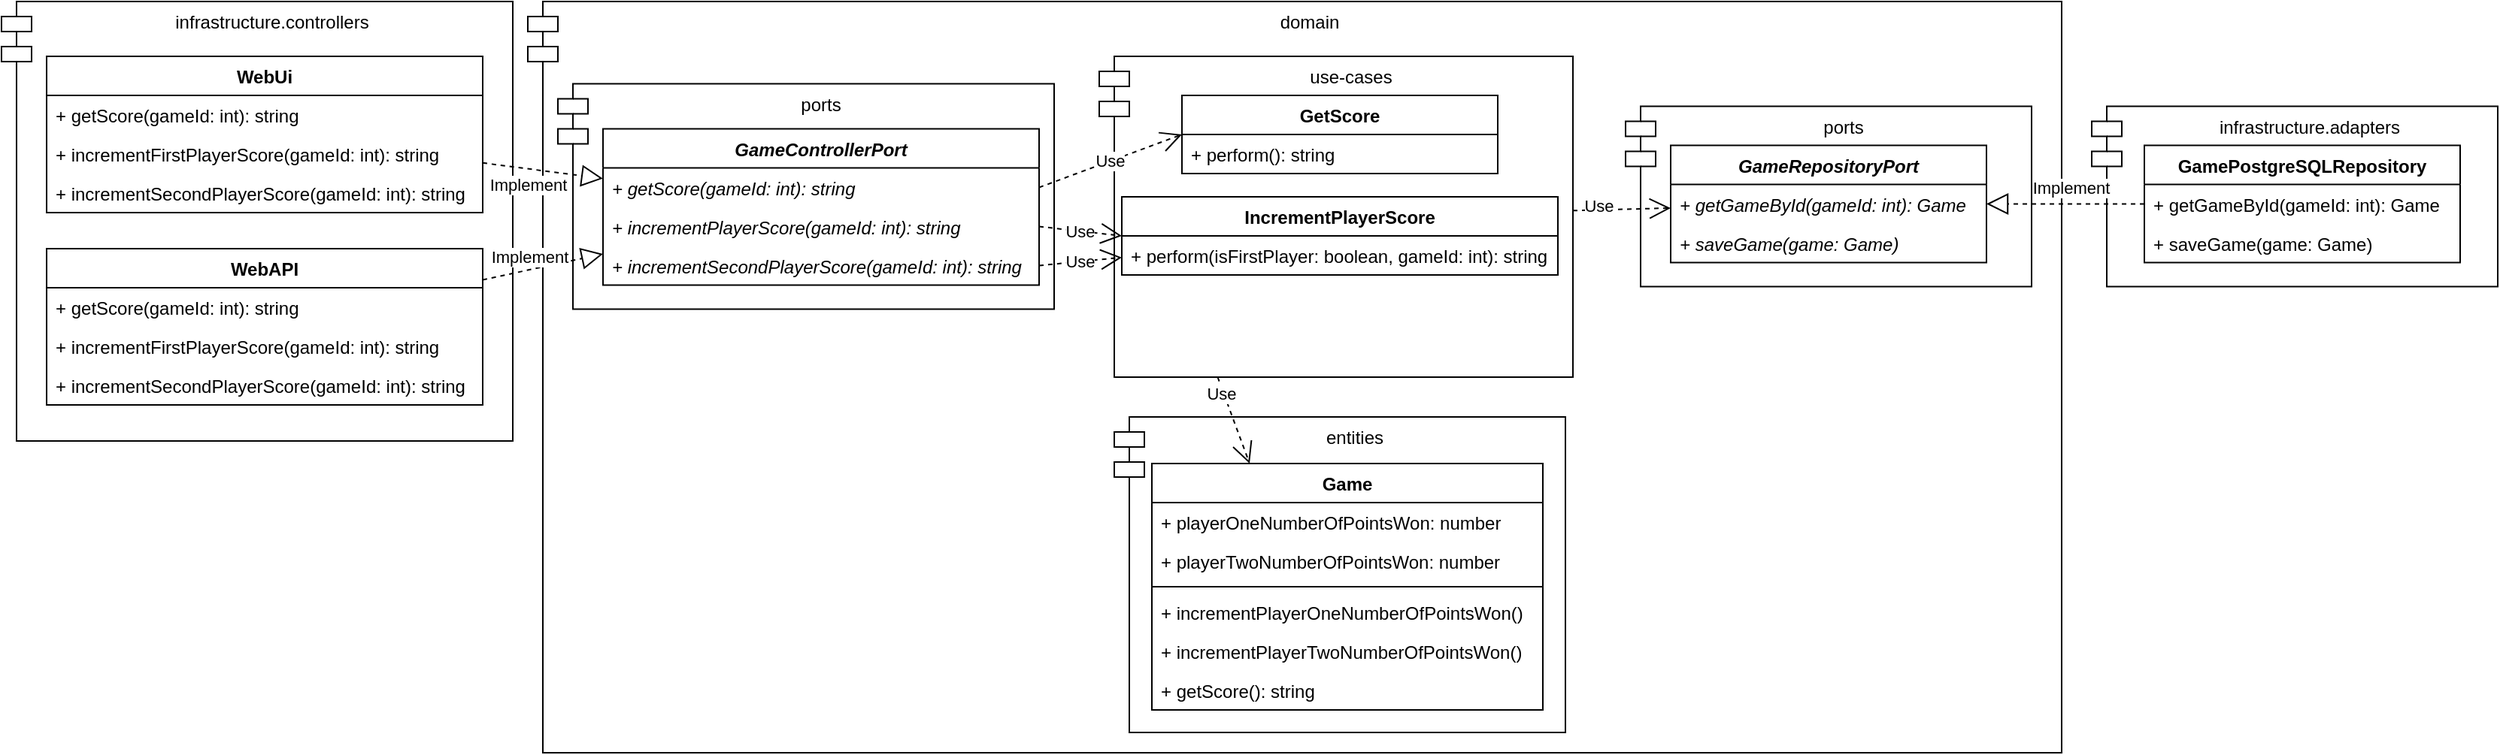 <mxfile version="20.3.0" type="device" pages="2"><diagram id="ojNDFxagr50KC-a19ceZ" name="Class diagram"><mxGraphModel dx="2272" dy="1931" grid="1" gridSize="10" guides="1" tooltips="1" connect="1" arrows="1" fold="1" page="1" pageScale="1" pageWidth="850" pageHeight="1100" math="0" shadow="0"><root><mxCell id="0"/><mxCell id="1" parent="0"/><mxCell id="hk1WSWQQliRzPto-B0Du-33" value="domain" style="shape=module;align=left;spacingLeft=20;align=center;verticalAlign=top;" vertex="1" parent="1"><mxGeometry x="220" y="-320" width="1020" height="500" as="geometry"/></mxCell><mxCell id="zje2Cv_19R7gHvAVUqky-26" value="ports" style="shape=module;align=left;spacingLeft=20;align=center;verticalAlign=top;" parent="1" vertex="1"><mxGeometry x="240" y="-265.25" width="330" height="150" as="geometry"/></mxCell><mxCell id="zje2Cv_19R7gHvAVUqky-25" value="use-cases" style="shape=module;align=left;spacingLeft=20;align=center;verticalAlign=top;" parent="1" vertex="1"><mxGeometry x="600" y="-283.5" width="315" height="213.5" as="geometry"/></mxCell><mxCell id="zje2Cv_19R7gHvAVUqky-24" value="infrastructure.controllers" style="shape=module;align=left;spacingLeft=20;align=center;verticalAlign=top;" parent="1" vertex="1"><mxGeometry x="-130" y="-320" width="340" height="292.5" as="geometry"/></mxCell><mxCell id="zje2Cv_19R7gHvAVUqky-2" value="WebUi" style="swimlane;fontStyle=1;childLayout=stackLayout;horizontal=1;startSize=26;fillColor=none;horizontalStack=0;resizeParent=1;resizeParentMax=0;resizeLast=0;collapsible=1;marginBottom=0;" parent="1" vertex="1"><mxGeometry x="-100" y="-283.5" width="290" height="104" as="geometry"/></mxCell><mxCell id="zje2Cv_19R7gHvAVUqky-3" value="+ getScore(gameId: int): string" style="text;strokeColor=none;fillColor=none;align=left;verticalAlign=top;spacingLeft=4;spacingRight=4;overflow=hidden;rotatable=0;points=[[0,0.5],[1,0.5]];portConstraint=eastwest;" parent="zje2Cv_19R7gHvAVUqky-2" vertex="1"><mxGeometry y="26" width="290" height="26" as="geometry"/></mxCell><mxCell id="zje2Cv_19R7gHvAVUqky-4" value="+ incrementFirstPlayerScore(gameId: int): string" style="text;strokeColor=none;fillColor=none;align=left;verticalAlign=top;spacingLeft=4;spacingRight=4;overflow=hidden;rotatable=0;points=[[0,0.5],[1,0.5]];portConstraint=eastwest;" parent="zje2Cv_19R7gHvAVUqky-2" vertex="1"><mxGeometry y="52" width="290" height="26" as="geometry"/></mxCell><mxCell id="zje2Cv_19R7gHvAVUqky-6" value="+ incrementSecondPlayerScore(gameId: int): string" style="text;strokeColor=none;fillColor=none;align=left;verticalAlign=top;spacingLeft=4;spacingRight=4;overflow=hidden;rotatable=0;points=[[0,0.5],[1,0.5]];portConstraint=eastwest;" parent="zje2Cv_19R7gHvAVUqky-2" vertex="1"><mxGeometry y="78" width="290" height="26" as="geometry"/></mxCell><mxCell id="zje2Cv_19R7gHvAVUqky-7" value="WebAPI" style="swimlane;fontStyle=1;childLayout=stackLayout;horizontal=1;startSize=26;fillColor=none;horizontalStack=0;resizeParent=1;resizeParentMax=0;resizeLast=0;collapsible=1;marginBottom=0;" parent="1" vertex="1"><mxGeometry x="-100" y="-155.5" width="290" height="104" as="geometry"/></mxCell><mxCell id="zje2Cv_19R7gHvAVUqky-8" value="+ getScore(gameId: int): string" style="text;strokeColor=none;fillColor=none;align=left;verticalAlign=top;spacingLeft=4;spacingRight=4;overflow=hidden;rotatable=0;points=[[0,0.5],[1,0.5]];portConstraint=eastwest;" parent="zje2Cv_19R7gHvAVUqky-7" vertex="1"><mxGeometry y="26" width="290" height="26" as="geometry"/></mxCell><mxCell id="zje2Cv_19R7gHvAVUqky-9" value="+ incrementFirstPlayerScore(gameId: int): string" style="text;strokeColor=none;fillColor=none;align=left;verticalAlign=top;spacingLeft=4;spacingRight=4;overflow=hidden;rotatable=0;points=[[0,0.5],[1,0.5]];portConstraint=eastwest;" parent="zje2Cv_19R7gHvAVUqky-7" vertex="1"><mxGeometry y="52" width="290" height="26" as="geometry"/></mxCell><mxCell id="zje2Cv_19R7gHvAVUqky-10" value="+ incrementSecondPlayerScore(gameId: int): string" style="text;strokeColor=none;fillColor=none;align=left;verticalAlign=top;spacingLeft=4;spacingRight=4;overflow=hidden;rotatable=0;points=[[0,0.5],[1,0.5]];portConstraint=eastwest;" parent="zje2Cv_19R7gHvAVUqky-7" vertex="1"><mxGeometry y="78" width="290" height="26" as="geometry"/></mxCell><mxCell id="zje2Cv_19R7gHvAVUqky-11" value="GameControllerPort" style="swimlane;fontStyle=3;childLayout=stackLayout;horizontal=1;startSize=26;fillColor=none;horizontalStack=0;resizeParent=1;resizeParentMax=0;resizeLast=0;collapsible=1;marginBottom=0;" parent="1" vertex="1"><mxGeometry x="270" y="-235.25" width="290" height="104" as="geometry"/></mxCell><mxCell id="zje2Cv_19R7gHvAVUqky-12" value="+ getScore(gameId: int): string" style="text;strokeColor=none;fillColor=none;align=left;verticalAlign=top;spacingLeft=4;spacingRight=4;overflow=hidden;rotatable=0;points=[[0,0.5],[1,0.5]];portConstraint=eastwest;fontStyle=2" parent="zje2Cv_19R7gHvAVUqky-11" vertex="1"><mxGeometry y="26" width="290" height="26" as="geometry"/></mxCell><mxCell id="zje2Cv_19R7gHvAVUqky-13" value="+ incrementPlayerScore(gameId: int): string" style="text;strokeColor=none;fillColor=none;align=left;verticalAlign=top;spacingLeft=4;spacingRight=4;overflow=hidden;rotatable=0;points=[[0,0.5],[1,0.5]];portConstraint=eastwest;fontStyle=2" parent="zje2Cv_19R7gHvAVUqky-11" vertex="1"><mxGeometry y="52" width="290" height="26" as="geometry"/></mxCell><mxCell id="zje2Cv_19R7gHvAVUqky-14" value="+ incrementSecondPlayerScore(gameId: int): string" style="text;strokeColor=none;fillColor=none;align=left;verticalAlign=top;spacingLeft=4;spacingRight=4;overflow=hidden;rotatable=0;points=[[0,0.5],[1,0.5]];portConstraint=eastwest;fontStyle=2" parent="zje2Cv_19R7gHvAVUqky-11" vertex="1"><mxGeometry y="78" width="290" height="26" as="geometry"/></mxCell><mxCell id="zje2Cv_19R7gHvAVUqky-15" value="" style="endArrow=block;dashed=1;endFill=0;endSize=12;html=1;rounded=0;" parent="1" source="zje2Cv_19R7gHvAVUqky-2" target="zje2Cv_19R7gHvAVUqky-11" edge="1"><mxGeometry width="160" relative="1" as="geometry"><mxPoint x="340" y="-0.25" as="sourcePoint"/><mxPoint x="500" y="-0.25" as="targetPoint"/></mxGeometry></mxCell><mxCell id="hk1WSWQQliRzPto-B0Du-21" value="Implement" style="edgeLabel;html=1;align=center;verticalAlign=middle;resizable=0;points=[];" vertex="1" connectable="0" parent="zje2Cv_19R7gHvAVUqky-15"><mxGeometry x="-0.342" y="-1" relative="1" as="geometry"><mxPoint x="4" y="10" as="offset"/></mxGeometry></mxCell><mxCell id="zje2Cv_19R7gHvAVUqky-16" value="" style="endArrow=block;dashed=1;endFill=0;endSize=12;html=1;rounded=0;" parent="1" source="zje2Cv_19R7gHvAVUqky-7" target="zje2Cv_19R7gHvAVUqky-11" edge="1"><mxGeometry width="160" relative="1" as="geometry"><mxPoint x="248.111" y="119.75" as="sourcePoint"/><mxPoint x="361.889" y="-136.25" as="targetPoint"/></mxGeometry></mxCell><mxCell id="hk1WSWQQliRzPto-B0Du-20" value="Implement" style="edgeLabel;html=1;align=center;verticalAlign=middle;resizable=0;points=[];" vertex="1" connectable="0" parent="zje2Cv_19R7gHvAVUqky-16"><mxGeometry x="-0.529" y="-1" relative="1" as="geometry"><mxPoint x="11" y="-12" as="offset"/></mxGeometry></mxCell><mxCell id="zje2Cv_19R7gHvAVUqky-19" value="IncrementPlayerScore" style="swimlane;fontStyle=1;childLayout=stackLayout;horizontal=1;startSize=26;fillColor=none;horizontalStack=0;resizeParent=1;resizeParentMax=0;resizeLast=0;collapsible=1;marginBottom=0;" parent="1" vertex="1"><mxGeometry x="615" y="-190" width="290" height="52" as="geometry"/></mxCell><mxCell id="zje2Cv_19R7gHvAVUqky-20" value="+ perform(isFirstPlayer: boolean, gameId: int): string" style="text;strokeColor=none;fillColor=none;align=left;verticalAlign=top;spacingLeft=4;spacingRight=4;overflow=hidden;rotatable=0;points=[[0,0.5],[1,0.5]];portConstraint=eastwest;" parent="zje2Cv_19R7gHvAVUqky-19" vertex="1"><mxGeometry y="26" width="290" height="26" as="geometry"/></mxCell><mxCell id="zje2Cv_19R7gHvAVUqky-33" value="infrastructure.adapters" style="shape=module;align=left;spacingLeft=20;align=center;verticalAlign=top;" parent="1" vertex="1"><mxGeometry x="1260" y="-250.25" width="270" height="120" as="geometry"/></mxCell><mxCell id="zje2Cv_19R7gHvAVUqky-34" value="GamePostgreSQLRepository" style="swimlane;fontStyle=1;childLayout=stackLayout;horizontal=1;startSize=26;fillColor=none;horizontalStack=0;resizeParent=1;resizeParentMax=0;resizeLast=0;collapsible=1;marginBottom=0;" parent="1" vertex="1"><mxGeometry x="1295" y="-224.25" width="210" height="78" as="geometry"/></mxCell><mxCell id="zje2Cv_19R7gHvAVUqky-35" value="+ getGameById(gameId: int): Game" style="text;strokeColor=none;fillColor=none;align=left;verticalAlign=top;spacingLeft=4;spacingRight=4;overflow=hidden;rotatable=0;points=[[0,0.5],[1,0.5]];portConstraint=eastwest;" parent="zje2Cv_19R7gHvAVUqky-34" vertex="1"><mxGeometry y="26" width="210" height="26" as="geometry"/></mxCell><mxCell id="zje2Cv_19R7gHvAVUqky-36" value="+ saveGame(game: Game)" style="text;strokeColor=none;fillColor=none;align=left;verticalAlign=top;spacingLeft=4;spacingRight=4;overflow=hidden;rotatable=0;points=[[0,0.5],[1,0.5]];portConstraint=eastwest;" parent="zje2Cv_19R7gHvAVUqky-34" vertex="1"><mxGeometry y="52" width="210" height="26" as="geometry"/></mxCell><mxCell id="zje2Cv_19R7gHvAVUqky-47" value="entities" style="shape=module;align=left;spacingLeft=20;align=center;verticalAlign=top;" parent="1" vertex="1"><mxGeometry x="610" y="-43.5" width="300" height="210" as="geometry"/></mxCell><mxCell id="hk1WSWQQliRzPto-B0Du-6" value="ports" style="shape=module;align=left;spacingLeft=20;align=center;verticalAlign=top;" vertex="1" parent="1"><mxGeometry x="950" y="-250.25" width="270" height="120" as="geometry"/></mxCell><mxCell id="hk1WSWQQliRzPto-B0Du-11" value="GameRepositoryPort" style="swimlane;fontStyle=3;childLayout=stackLayout;horizontal=1;startSize=26;fillColor=none;horizontalStack=0;resizeParent=1;resizeParentMax=0;resizeLast=0;collapsible=1;marginBottom=0;" vertex="1" parent="1"><mxGeometry x="980" y="-224.25" width="210" height="78" as="geometry"/></mxCell><mxCell id="hk1WSWQQliRzPto-B0Du-12" value="+ getGameById(gameId: int): Game" style="text;strokeColor=none;fillColor=none;align=left;verticalAlign=top;spacingLeft=4;spacingRight=4;overflow=hidden;rotatable=0;points=[[0,0.5],[1,0.5]];portConstraint=eastwest;fontStyle=2" vertex="1" parent="hk1WSWQQliRzPto-B0Du-11"><mxGeometry y="26" width="210" height="26" as="geometry"/></mxCell><mxCell id="hk1WSWQQliRzPto-B0Du-13" value="+ saveGame(game: Game)" style="text;strokeColor=none;fillColor=none;align=left;verticalAlign=top;spacingLeft=4;spacingRight=4;overflow=hidden;rotatable=0;points=[[0,0.5],[1,0.5]];portConstraint=eastwest;fontStyle=2" vertex="1" parent="hk1WSWQQliRzPto-B0Du-11"><mxGeometry y="52" width="210" height="26" as="geometry"/></mxCell><mxCell id="zje2Cv_19R7gHvAVUqky-45" value="" style="endArrow=block;dashed=1;endFill=0;endSize=12;html=1;rounded=0;" parent="1" source="zje2Cv_19R7gHvAVUqky-34" target="hk1WSWQQliRzPto-B0Du-11" edge="1"><mxGeometry width="160" relative="1" as="geometry"><mxPoint x="609.37" y="24.038" as="sourcePoint"/><mxPoint x="890.42" y="122.138" as="targetPoint"/></mxGeometry></mxCell><mxCell id="hk1WSWQQliRzPto-B0Du-22" value="Implement" style="edgeLabel;html=1;align=center;verticalAlign=middle;resizable=0;points=[];" vertex="1" connectable="0" parent="zje2Cv_19R7gHvAVUqky-45"><mxGeometry x="-0.472" relative="1" as="geometry"><mxPoint x="-22" y="-11" as="offset"/></mxGeometry></mxCell><mxCell id="hk1WSWQQliRzPto-B0Du-23" value="Use" style="endArrow=open;endSize=12;dashed=1;html=1;rounded=0;entryX=0.25;entryY=0;entryDx=0;entryDy=0;exitX=0.25;exitY=1;exitDx=0;exitDy=0;" edge="1" parent="1" source="zje2Cv_19R7gHvAVUqky-25" target="hk1WSWQQliRzPto-B0Du-25"><mxGeometry x="-0.662" y="-2" width="160" relative="1" as="geometry"><mxPoint x="630" y="-30" as="sourcePoint"/><mxPoint x="715" y="-19" as="targetPoint"/><mxPoint as="offset"/></mxGeometry></mxCell><mxCell id="hk1WSWQQliRzPto-B0Du-25" value="Game" style="swimlane;fontStyle=1;align=center;verticalAlign=top;childLayout=stackLayout;horizontal=1;startSize=26;horizontalStack=0;resizeParent=1;resizeParentMax=0;resizeLast=0;collapsible=1;marginBottom=0;" vertex="1" parent="1"><mxGeometry x="635" y="-12.5" width="260" height="164" as="geometry"/></mxCell><mxCell id="hk1WSWQQliRzPto-B0Du-26" value="+ playerOneNumberOfPointsWon: number" style="text;strokeColor=none;fillColor=none;align=left;verticalAlign=top;spacingLeft=4;spacingRight=4;overflow=hidden;rotatable=0;points=[[0,0.5],[1,0.5]];portConstraint=eastwest;" vertex="1" parent="hk1WSWQQliRzPto-B0Du-25"><mxGeometry y="26" width="260" height="26" as="geometry"/></mxCell><mxCell id="hk1WSWQQliRzPto-B0Du-30" value="+ playerTwoNumberOfPointsWon: number" style="text;strokeColor=none;fillColor=none;align=left;verticalAlign=top;spacingLeft=4;spacingRight=4;overflow=hidden;rotatable=0;points=[[0,0.5],[1,0.5]];portConstraint=eastwest;" vertex="1" parent="hk1WSWQQliRzPto-B0Du-25"><mxGeometry y="52" width="260" height="26" as="geometry"/></mxCell><mxCell id="hk1WSWQQliRzPto-B0Du-27" value="" style="line;strokeWidth=1;fillColor=none;align=left;verticalAlign=middle;spacingTop=-1;spacingLeft=3;spacingRight=3;rotatable=0;labelPosition=right;points=[];portConstraint=eastwest;strokeColor=inherit;" vertex="1" parent="hk1WSWQQliRzPto-B0Du-25"><mxGeometry y="78" width="260" height="8" as="geometry"/></mxCell><mxCell id="hk1WSWQQliRzPto-B0Du-28" value="+ incrementPlayerOneNumberOfPointsWon()" style="text;strokeColor=none;fillColor=none;align=left;verticalAlign=top;spacingLeft=4;spacingRight=4;overflow=hidden;rotatable=0;points=[[0,0.5],[1,0.5]];portConstraint=eastwest;" vertex="1" parent="hk1WSWQQliRzPto-B0Du-25"><mxGeometry y="86" width="260" height="26" as="geometry"/></mxCell><mxCell id="hk1WSWQQliRzPto-B0Du-31" value="+ incrementPlayerTwoNumberOfPointsWon()" style="text;strokeColor=none;fillColor=none;align=left;verticalAlign=top;spacingLeft=4;spacingRight=4;overflow=hidden;rotatable=0;points=[[0,0.5],[1,0.5]];portConstraint=eastwest;" vertex="1" parent="hk1WSWQQliRzPto-B0Du-25"><mxGeometry y="112" width="260" height="26" as="geometry"/></mxCell><mxCell id="hk1WSWQQliRzPto-B0Du-32" value="+ getScore(): string" style="text;strokeColor=none;fillColor=none;align=left;verticalAlign=top;spacingLeft=4;spacingRight=4;overflow=hidden;rotatable=0;points=[[0,0.5],[1,0.5]];portConstraint=eastwest;" vertex="1" parent="hk1WSWQQliRzPto-B0Du-25"><mxGeometry y="138" width="260" height="26" as="geometry"/></mxCell><mxCell id="hk1WSWQQliRzPto-B0Du-37" value="Use" style="endArrow=open;endSize=12;dashed=1;html=1;rounded=0;exitX=1;exitY=0.5;exitDx=0;exitDy=0;entryX=0;entryY=0.5;entryDx=0;entryDy=0;" edge="1" parent="1" source="zje2Cv_19R7gHvAVUqky-13" target="zje2Cv_19R7gHvAVUqky-19"><mxGeometry width="160" relative="1" as="geometry"><mxPoint x="730" y="-101.5" as="sourcePoint"/><mxPoint x="730" y="-2.5" as="targetPoint"/></mxGeometry></mxCell><mxCell id="hk1WSWQQliRzPto-B0Du-38" value="Use" style="endArrow=open;endSize=12;dashed=1;html=1;rounded=0;" edge="1" parent="1" source="zje2Cv_19R7gHvAVUqky-25" target="hk1WSWQQliRzPto-B0Du-11"><mxGeometry x="-0.463" y="3" width="160" relative="1" as="geometry"><mxPoint x="727.025" y="-70" as="sourcePoint"/><mxPoint x="728.368" y="-2.5" as="targetPoint"/><mxPoint as="offset"/></mxGeometry></mxCell><mxCell id="hk1WSWQQliRzPto-B0Du-41" value="GetScore" style="swimlane;fontStyle=1;childLayout=stackLayout;horizontal=1;startSize=26;fillColor=none;horizontalStack=0;resizeParent=1;resizeParentMax=0;resizeLast=0;collapsible=1;marginBottom=0;" vertex="1" parent="1"><mxGeometry x="655" y="-257.5" width="210" height="52" as="geometry"/></mxCell><mxCell id="hk1WSWQQliRzPto-B0Du-42" value="+ perform(): string" style="text;strokeColor=none;fillColor=none;align=left;verticalAlign=top;spacingLeft=4;spacingRight=4;overflow=hidden;rotatable=0;points=[[0,0.5],[1,0.5]];portConstraint=eastwest;" vertex="1" parent="hk1WSWQQliRzPto-B0Du-41"><mxGeometry y="26" width="210" height="26" as="geometry"/></mxCell><mxCell id="hk1WSWQQliRzPto-B0Du-44" value="Use" style="endArrow=open;endSize=12;dashed=1;html=1;rounded=0;exitX=1;exitY=0.5;exitDx=0;exitDy=0;entryX=0;entryY=0.5;entryDx=0;entryDy=0;" edge="1" parent="1" source="zje2Cv_19R7gHvAVUqky-12" target="hk1WSWQQliRzPto-B0Du-41"><mxGeometry width="160" relative="1" as="geometry"><mxPoint x="545" y="-97.5" as="sourcePoint"/><mxPoint x="625" y="-164" as="targetPoint"/></mxGeometry></mxCell><mxCell id="hk1WSWQQliRzPto-B0Du-45" value="Use" style="endArrow=open;endSize=12;dashed=1;html=1;rounded=0;exitX=1;exitY=0.5;exitDx=0;exitDy=0;" edge="1" parent="1" source="zje2Cv_19R7gHvAVUqky-14" target="zje2Cv_19R7gHvAVUqky-19"><mxGeometry width="160" relative="1" as="geometry"><mxPoint x="545" y="-123.5" as="sourcePoint"/><mxPoint x="615" y="-114" as="targetPoint"/></mxGeometry></mxCell></root></mxGraphModel></diagram><diagram id="7bhif8IbHM5_Awzraiqo" name="Sequence diagram"><mxGraphModel dx="1185" dy="693" grid="1" gridSize="10" guides="1" tooltips="1" connect="1" arrows="1" fold="1" page="1" pageScale="1" pageWidth="850" pageHeight="1100" math="0" shadow="0"><root><mxCell id="0"/><mxCell id="1" parent="0"/><mxCell id="MJQfcJ2fonkl7fxTbWBu-1" value="UI / API" style="shape=umlLifeline;perimeter=lifelinePerimeter;whiteSpace=wrap;html=1;container=1;collapsible=0;recursiveResize=0;outlineConnect=0;fillColor=#e1d5e7;strokeColor=#9673a6;" vertex="1" parent="1"><mxGeometry x="140" y="280" width="100" height="340" as="geometry"/></mxCell><mxCell id="MJQfcJ2fonkl7fxTbWBu-3" value="" style="html=1;points=[];perimeter=orthogonalPerimeter;fontColor=#000000;" vertex="1" parent="MJQfcJ2fonkl7fxTbWBu-1"><mxGeometry x="45" y="60" width="10" height="260" as="geometry"/></mxCell><mxCell id="MJQfcJ2fonkl7fxTbWBu-2" value="" style="shape=umlLifeline;participant=umlActor;perimeter=lifelinePerimeter;whiteSpace=wrap;html=1;container=1;collapsible=0;recursiveResize=0;verticalAlign=top;spacingTop=36;outlineConnect=0;fontColor=#000000;" vertex="1" parent="1"><mxGeometry x="50" y="280" width="20" height="330" as="geometry"/></mxCell><mxCell id="MJQfcJ2fonkl7fxTbWBu-4" value="Click on button /&lt;br&gt;Make API request" style="html=1;verticalAlign=bottom;endArrow=block;entryX=0;entryY=0;rounded=0;fontColor=#000000;" edge="1" target="MJQfcJ2fonkl7fxTbWBu-3" parent="1" source="MJQfcJ2fonkl7fxTbWBu-2"><mxGeometry x="0.044" y="-20" relative="1" as="geometry"><mxPoint x="100" y="340" as="sourcePoint"/><mxPoint as="offset"/></mxGeometry></mxCell><mxCell id="MJQfcJ2fonkl7fxTbWBu-5" value="Score" style="html=1;verticalAlign=bottom;endArrow=open;dashed=1;endSize=8;exitX=0;exitY=0.95;rounded=0;fontColor=#000000;" edge="1" source="MJQfcJ2fonkl7fxTbWBu-3" parent="1" target="MJQfcJ2fonkl7fxTbWBu-2"><mxGeometry relative="1" as="geometry"><mxPoint x="100" y="416" as="targetPoint"/></mxGeometry></mxCell><mxCell id="MJQfcJ2fonkl7fxTbWBu-6" value="GameController&lt;br&gt;&lt;i&gt;WebUI / WebAPI&lt;/i&gt;" style="shape=umlLifeline;perimeter=lifelinePerimeter;whiteSpace=wrap;html=1;container=1;collapsible=0;recursiveResize=0;outlineConnect=0;fillColor=#dae8fc;strokeColor=#6c8ebf;" vertex="1" parent="1"><mxGeometry x="350" y="280" width="100" height="340" as="geometry"/></mxCell><mxCell id="c8nDIgkzRcUks5chir2f-1" value="" style="html=1;points=[];perimeter=orthogonalPerimeter;fontColor=#000000;" vertex="1" parent="MJQfcJ2fonkl7fxTbWBu-6"><mxGeometry x="45" y="80" width="10" height="230" as="geometry"/></mxCell><mxCell id="c8nDIgkzRcUks5chir2f-2" value="&lt;span style=&quot;text-align: left; background-color: rgb(248, 249, 250);&quot;&gt;&lt;font style=&quot;font-size: 11px;&quot;&gt;incrementFirstPlayerScore(gameId)&lt;/font&gt;&lt;/span&gt;" style="html=1;verticalAlign=bottom;endArrow=block;entryX=0;entryY=0;rounded=0;fontColor=#000000;" edge="1" target="c8nDIgkzRcUks5chir2f-1" parent="1" source="MJQfcJ2fonkl7fxTbWBu-3"><mxGeometry relative="1" as="geometry"><mxPoint x="250" y="340" as="sourcePoint"/></mxGeometry></mxCell><mxCell id="k_97fL3jn9yRJXDmnnX7-1" value="Score" style="html=1;verticalAlign=bottom;endArrow=open;dashed=1;endSize=8;rounded=0;fontColor=#000000;exitX=0;exitY=0.952;exitDx=0;exitDy=0;exitPerimeter=0;" edge="1" parent="1" source="c8nDIgkzRcUks5chir2f-1" target="MJQfcJ2fonkl7fxTbWBu-3"><mxGeometry relative="1" as="geometry"><mxPoint x="69.929" y="426" as="targetPoint"/><mxPoint x="195" y="426" as="sourcePoint"/></mxGeometry></mxCell><mxCell id="gm6zMjtnaAdYwFMMPwAg-1" value="Use case&lt;br&gt;&lt;i&gt;IncrementPlayerScore&lt;/i&gt;" style="shape=umlLifeline;perimeter=lifelinePerimeter;whiteSpace=wrap;html=1;container=1;collapsible=0;recursiveResize=0;outlineConnect=0;fillColor=#dae8fc;strokeColor=#6c8ebf;" vertex="1" parent="1"><mxGeometry x="460" y="280" width="140" height="340" as="geometry"/></mxCell><mxCell id="I4eVLkdKSFyrntcV1IoM-1" value="" style="html=1;points=[];perimeter=orthogonalPerimeter;fontColor=#000000;" vertex="1" parent="gm6zMjtnaAdYwFMMPwAg-1"><mxGeometry x="65" y="90" width="10" height="210" as="geometry"/></mxCell><mxCell id="I4eVLkdKSFyrntcV1IoM-2" value="perform(true, gameId)" style="html=1;verticalAlign=bottom;endArrow=block;entryX=0;entryY=0;rounded=0;fontColor=#000000;" edge="1" target="I4eVLkdKSFyrntcV1IoM-1" parent="1" source="c8nDIgkzRcUks5chir2f-1"><mxGeometry relative="1" as="geometry"><mxPoint x="440" y="380" as="sourcePoint"/></mxGeometry></mxCell><mxCell id="I4eVLkdKSFyrntcV1IoM-3" value="Score" style="html=1;verticalAlign=bottom;endArrow=open;dashed=1;endSize=8;exitX=0;exitY=0.95;rounded=0;fontColor=#000000;" edge="1" source="I4eVLkdKSFyrntcV1IoM-1" parent="1" target="c8nDIgkzRcUks5chir2f-1"><mxGeometry relative="1" as="geometry"><mxPoint x="440" y="456" as="targetPoint"/></mxGeometry></mxCell><mxCell id="DVxaFVoJ3JhdyK4gbQos-1" value="GameRepository&lt;br&gt;&lt;i&gt;GameRestAPIRepository&lt;/i&gt;&lt;i&gt;&amp;nbsp;/&amp;nbsp;&lt;br&gt;&lt;/i&gt;&lt;i&gt;GamePostgreSQLRepository&lt;/i&gt;&lt;i&gt;&lt;br&gt;&lt;/i&gt;" style="shape=umlLifeline;perimeter=lifelinePerimeter;whiteSpace=wrap;html=1;container=1;collapsible=0;recursiveResize=0;outlineConnect=0;fillColor=#dae8fc;strokeColor=#6c8ebf;" vertex="1" parent="1"><mxGeometry x="610" y="280" width="160" height="340" as="geometry"/></mxCell><mxCell id="tCkAxH5Vd262O4RHWSRW-1" value="" style="html=1;points=[];perimeter=orthogonalPerimeter;fontColor=#000000;" vertex="1" parent="DVxaFVoJ3JhdyK4gbQos-1"><mxGeometry x="75" y="100" width="10" height="40" as="geometry"/></mxCell><mxCell id="vx0neLfGsNqHBE8-8EZA-1" value="" style="html=1;points=[];perimeter=orthogonalPerimeter;fontColor=#000000;" vertex="1" parent="DVxaFVoJ3JhdyK4gbQos-1"><mxGeometry x="75" y="200" width="10" height="40" as="geometry"/></mxCell><mxCell id="tCkAxH5Vd262O4RHWSRW-2" value="&lt;span style=&quot;text-align: left; background-color: rgb(248, 249, 250);&quot;&gt;&lt;font style=&quot;font-size: 11px;&quot;&gt;getGameById(gameId)&lt;/font&gt;&lt;/span&gt;" style="html=1;verticalAlign=bottom;endArrow=block;entryX=0;entryY=0;rounded=0;fontColor=#000000;" edge="1" target="tCkAxH5Vd262O4RHWSRW-1" parent="1" source="I4eVLkdKSFyrntcV1IoM-1"><mxGeometry relative="1" as="geometry"><mxPoint x="590" y="405" as="sourcePoint"/></mxGeometry></mxCell><mxCell id="tCkAxH5Vd262O4RHWSRW-3" value="Game" style="html=1;verticalAlign=bottom;endArrow=open;dashed=1;endSize=8;exitX=0;exitY=0.95;rounded=0;fontColor=#000000;" edge="1" source="tCkAxH5Vd262O4RHWSRW-1" parent="1" target="I4eVLkdKSFyrntcV1IoM-1"><mxGeometry relative="1" as="geometry"><mxPoint x="590" y="481" as="targetPoint"/></mxGeometry></mxCell><mxCell id="i9scnEvspDpEs607cWRQ-1" value="Rest API /&amp;nbsp;&lt;br&gt;PostgreSQL database" style="shape=umlLifeline;perimeter=lifelinePerimeter;whiteSpace=wrap;html=1;container=1;collapsible=0;recursiveResize=0;outlineConnect=0;fillColor=#e1d5e7;strokeColor=#9673a6;" vertex="1" parent="1"><mxGeometry x="780" y="280" width="100" height="340" as="geometry"/></mxCell><mxCell id="i9scnEvspDpEs607cWRQ-2" value="" style="html=1;points=[];perimeter=orthogonalPerimeter;fontColor=#000000;" vertex="1" parent="i9scnEvspDpEs607cWRQ-1"><mxGeometry x="45" y="110" width="10" height="20" as="geometry"/></mxCell><mxCell id="vx0neLfGsNqHBE8-8EZA-4" value="" style="html=1;points=[];perimeter=orthogonalPerimeter;fontColor=#000000;" vertex="1" parent="i9scnEvspDpEs607cWRQ-1"><mxGeometry x="45" y="210" width="10" height="20" as="geometry"/></mxCell><mxCell id="i9scnEvspDpEs607cWRQ-3" value="SQL / HTTP request" style="html=1;verticalAlign=bottom;endArrow=block;entryX=0;entryY=0;rounded=0;fontColor=#000000;" edge="1" target="i9scnEvspDpEs607cWRQ-2" parent="1" source="tCkAxH5Vd262O4RHWSRW-1"><mxGeometry relative="1" as="geometry"><mxPoint x="770" y="360" as="sourcePoint"/></mxGeometry></mxCell><mxCell id="i9scnEvspDpEs607cWRQ-4" value="Result / Json" style="html=1;verticalAlign=bottom;endArrow=open;dashed=1;endSize=8;exitX=0;exitY=0.95;rounded=0;fontColor=#000000;" edge="1" source="i9scnEvspDpEs607cWRQ-2" parent="1" target="tCkAxH5Vd262O4RHWSRW-1"><mxGeometry relative="1" as="geometry"><mxPoint x="770" y="436" as="targetPoint"/></mxGeometry></mxCell><mxCell id="i9scnEvspDpEs607cWRQ-5" value="Entity&lt;br&gt;&lt;i&gt;Game&lt;/i&gt;" style="shape=umlLifeline;perimeter=lifelinePerimeter;whiteSpace=wrap;html=1;container=1;collapsible=0;recursiveResize=0;outlineConnect=0;fillColor=#dae8fc;strokeColor=#6c8ebf;" vertex="1" parent="1"><mxGeometry x="890" y="280" width="100" height="340" as="geometry"/></mxCell><mxCell id="i9scnEvspDpEs607cWRQ-7" value="" style="html=1;points=[];perimeter=orthogonalPerimeter;fontColor=#000000;" vertex="1" parent="i9scnEvspDpEs607cWRQ-5"><mxGeometry x="45" y="160" width="10" height="20" as="geometry"/></mxCell><mxCell id="OKl0Xq2ovEmoXLaHaapF-1" value="" style="html=1;points=[];perimeter=orthogonalPerimeter;fontColor=#000000;" vertex="1" parent="i9scnEvspDpEs607cWRQ-5"><mxGeometry x="45" y="260" width="10" height="20" as="geometry"/></mxCell><mxCell id="i9scnEvspDpEs607cWRQ-8" value="&lt;span style=&quot;text-align: left; background-color: rgb(248, 249, 250);&quot;&gt;&lt;font style=&quot;font-size: 11px;&quot;&gt;incrementPlayerOneNumberOfPointsWon()&lt;/font&gt;&lt;/span&gt;" style="html=1;verticalAlign=bottom;endArrow=block;entryX=0;entryY=0;rounded=0;fontColor=#000000;" edge="1" target="i9scnEvspDpEs607cWRQ-7" parent="1" source="I4eVLkdKSFyrntcV1IoM-1"><mxGeometry relative="1" as="geometry"><mxPoint x="880" y="420" as="sourcePoint"/></mxGeometry></mxCell><mxCell id="i9scnEvspDpEs607cWRQ-9" value="" style="html=1;verticalAlign=bottom;endArrow=open;dashed=1;endSize=8;exitX=0;exitY=0.95;rounded=0;fontColor=#000000;" edge="1" source="i9scnEvspDpEs607cWRQ-7" parent="1" target="I4eVLkdKSFyrntcV1IoM-1"><mxGeometry relative="1" as="geometry"><mxPoint x="880" y="496" as="targetPoint"/></mxGeometry></mxCell><mxCell id="vx0neLfGsNqHBE8-8EZA-5" value="SQL / HTTP request" style="html=1;verticalAlign=bottom;endArrow=block;entryX=0;entryY=0;rounded=0;fontColor=#000000;" edge="1" parent="1" source="vx0neLfGsNqHBE8-8EZA-1" target="vx0neLfGsNqHBE8-8EZA-4"><mxGeometry relative="1" as="geometry"><mxPoint x="770" y="460" as="sourcePoint"/></mxGeometry></mxCell><mxCell id="vx0neLfGsNqHBE8-8EZA-6" value="Success" style="html=1;verticalAlign=bottom;endArrow=open;dashed=1;endSize=8;exitX=0;exitY=0.95;rounded=0;fontColor=#000000;" edge="1" parent="1" source="vx0neLfGsNqHBE8-8EZA-4" target="vx0neLfGsNqHBE8-8EZA-1"><mxGeometry relative="1" as="geometry"><mxPoint x="770" y="536" as="targetPoint"/></mxGeometry></mxCell><mxCell id="vx0neLfGsNqHBE8-8EZA-3" value="" style="html=1;verticalAlign=bottom;endArrow=open;dashed=1;endSize=8;exitX=0;exitY=0.95;rounded=0;fontColor=#000000;" edge="1" parent="1" source="vx0neLfGsNqHBE8-8EZA-1" target="I4eVLkdKSFyrntcV1IoM-1"><mxGeometry relative="1" as="geometry"><mxPoint x="540" y="518" as="targetPoint"/></mxGeometry></mxCell><mxCell id="vx0neLfGsNqHBE8-8EZA-2" value="&lt;span style=&quot;text-align: left; background-color: rgb(248, 249, 250);&quot;&gt;&lt;font style=&quot;font-size: 11px;&quot;&gt;saveGame(Game)&lt;/font&gt;&lt;/span&gt;" style="html=1;verticalAlign=bottom;endArrow=block;entryX=0;entryY=0;rounded=0;fontColor=#000000;" edge="1" parent="1" target="vx0neLfGsNqHBE8-8EZA-1" source="I4eVLkdKSFyrntcV1IoM-1"><mxGeometry relative="1" as="geometry"><mxPoint x="540" y="480" as="sourcePoint"/></mxGeometry></mxCell><mxCell id="OKl0Xq2ovEmoXLaHaapF-3" value="Score" style="html=1;verticalAlign=bottom;endArrow=open;dashed=1;endSize=8;exitX=0;exitY=0.95;rounded=0;fontColor=#000000;" edge="1" source="OKl0Xq2ovEmoXLaHaapF-1" parent="1" target="I4eVLkdKSFyrntcV1IoM-1"><mxGeometry relative="1" as="geometry"><mxPoint x="845" y="616" as="targetPoint"/></mxGeometry></mxCell><mxCell id="OKl0Xq2ovEmoXLaHaapF-2" value="&lt;font style=&quot;font-size: 11px;&quot;&gt;getScore()&lt;/font&gt;" style="html=1;verticalAlign=bottom;endArrow=block;entryX=0;entryY=0;rounded=0;fontColor=#000000;" edge="1" target="OKl0Xq2ovEmoXLaHaapF-1" parent="1" source="I4eVLkdKSFyrntcV1IoM-1"><mxGeometry relative="1" as="geometry"><mxPoint x="845" y="540" as="sourcePoint"/></mxGeometry></mxCell></root></mxGraphModel></diagram></mxfile>